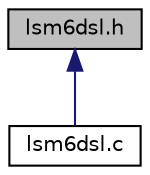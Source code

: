 digraph "lsm6dsl.h"
{
 // LATEX_PDF_SIZE
  edge [fontname="Helvetica",fontsize="10",labelfontname="Helvetica",labelfontsize="10"];
  node [fontname="Helvetica",fontsize="10",shape=record];
  Node1 [label="lsm6dsl.h",height=0.2,width=0.4,color="black", fillcolor="grey75", style="filled", fontcolor="black",tooltip="LSM6DSL header driver file."];
  Node1 -> Node2 [dir="back",color="midnightblue",fontsize="10",style="solid",fontname="Helvetica"];
  Node2 [label="lsm6dsl.c",height=0.2,width=0.4,color="black", fillcolor="white", style="filled",URL="$lsm6dsl_8c.html",tooltip="LSM6DSL driver file."];
}
